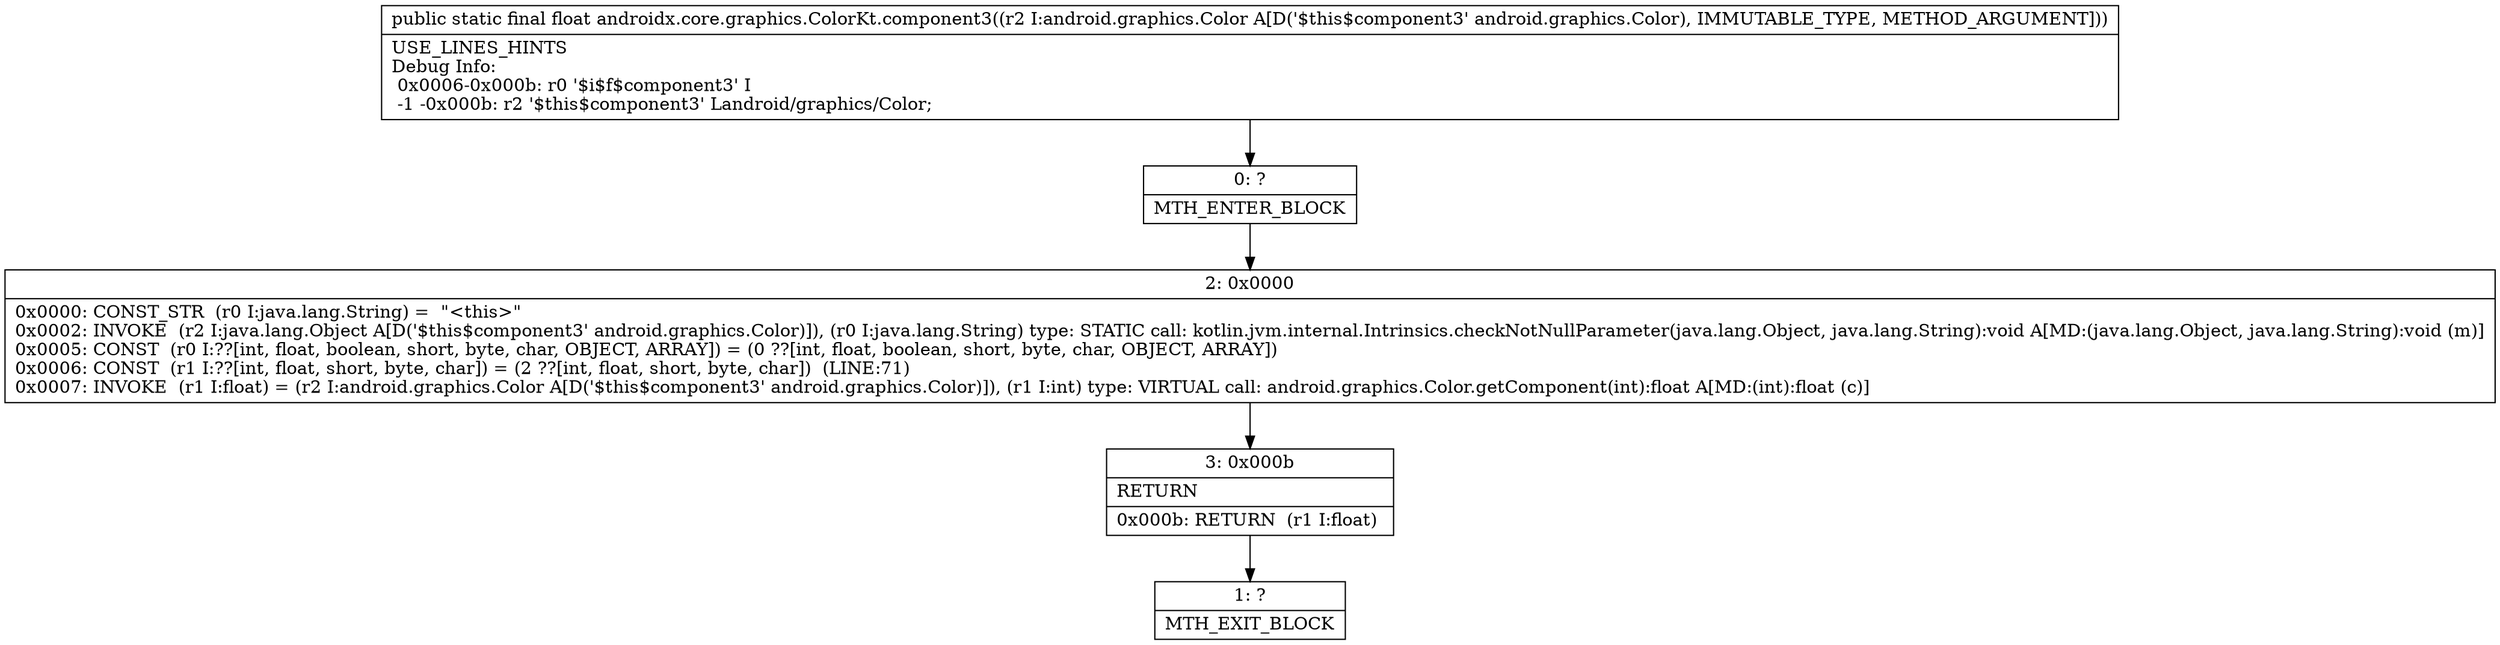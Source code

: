 digraph "CFG forandroidx.core.graphics.ColorKt.component3(Landroid\/graphics\/Color;)F" {
Node_0 [shape=record,label="{0\:\ ?|MTH_ENTER_BLOCK\l}"];
Node_2 [shape=record,label="{2\:\ 0x0000|0x0000: CONST_STR  (r0 I:java.lang.String) =  \"\<this\>\" \l0x0002: INVOKE  (r2 I:java.lang.Object A[D('$this$component3' android.graphics.Color)]), (r0 I:java.lang.String) type: STATIC call: kotlin.jvm.internal.Intrinsics.checkNotNullParameter(java.lang.Object, java.lang.String):void A[MD:(java.lang.Object, java.lang.String):void (m)]\l0x0005: CONST  (r0 I:??[int, float, boolean, short, byte, char, OBJECT, ARRAY]) = (0 ??[int, float, boolean, short, byte, char, OBJECT, ARRAY]) \l0x0006: CONST  (r1 I:??[int, float, short, byte, char]) = (2 ??[int, float, short, byte, char])  (LINE:71)\l0x0007: INVOKE  (r1 I:float) = (r2 I:android.graphics.Color A[D('$this$component3' android.graphics.Color)]), (r1 I:int) type: VIRTUAL call: android.graphics.Color.getComponent(int):float A[MD:(int):float (c)]\l}"];
Node_3 [shape=record,label="{3\:\ 0x000b|RETURN\l|0x000b: RETURN  (r1 I:float) \l}"];
Node_1 [shape=record,label="{1\:\ ?|MTH_EXIT_BLOCK\l}"];
MethodNode[shape=record,label="{public static final float androidx.core.graphics.ColorKt.component3((r2 I:android.graphics.Color A[D('$this$component3' android.graphics.Color), IMMUTABLE_TYPE, METHOD_ARGUMENT]))  | USE_LINES_HINTS\lDebug Info:\l  0x0006\-0x000b: r0 '$i$f$component3' I\l  \-1 \-0x000b: r2 '$this$component3' Landroid\/graphics\/Color;\l}"];
MethodNode -> Node_0;Node_0 -> Node_2;
Node_2 -> Node_3;
Node_3 -> Node_1;
}

